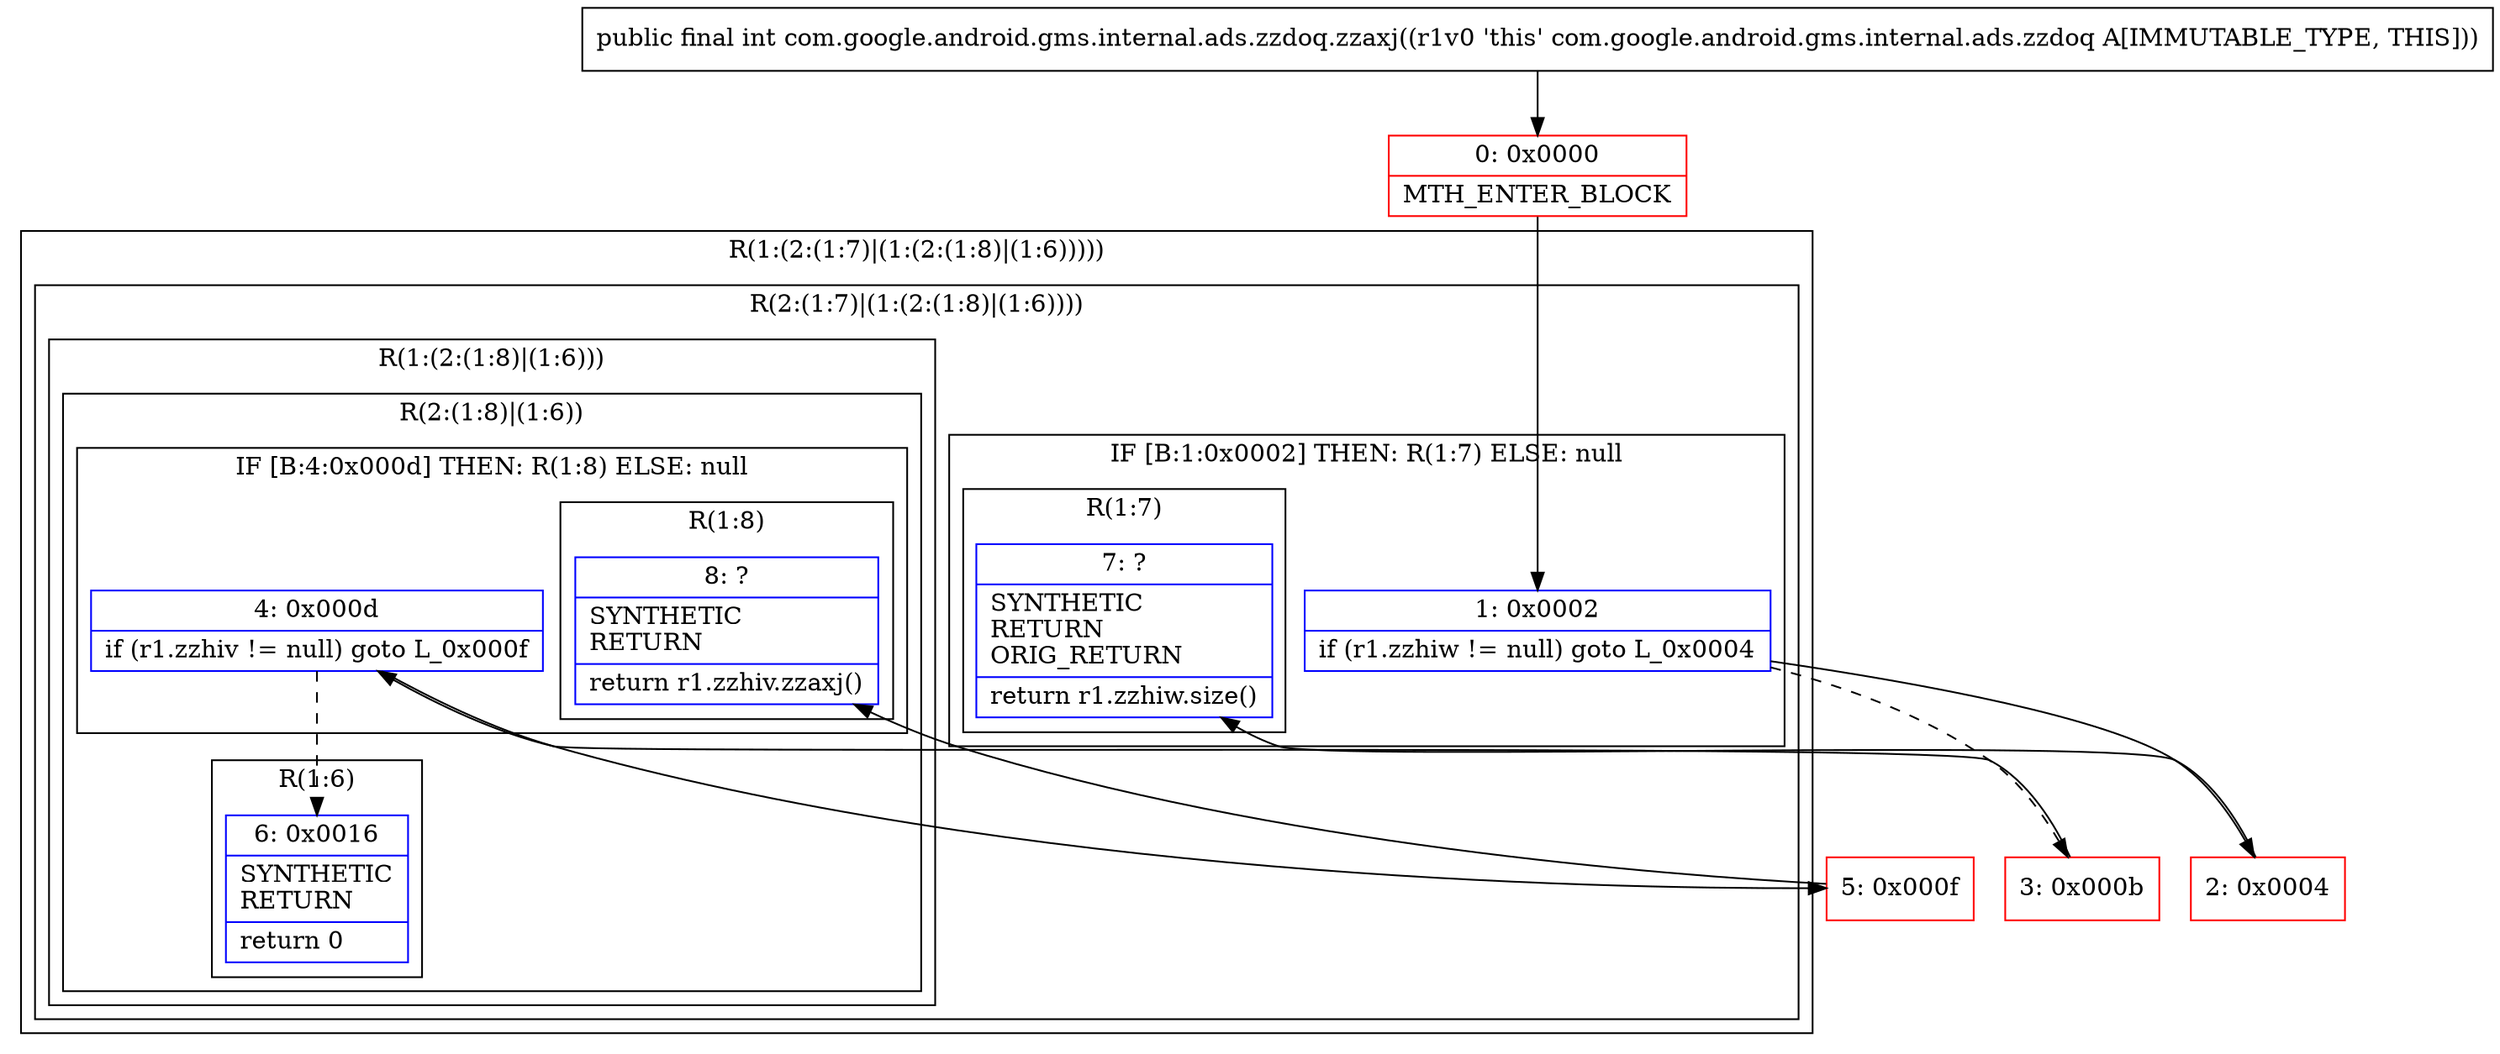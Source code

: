 digraph "CFG forcom.google.android.gms.internal.ads.zzdoq.zzaxj()I" {
subgraph cluster_Region_599590113 {
label = "R(1:(2:(1:7)|(1:(2:(1:8)|(1:6)))))";
node [shape=record,color=blue];
subgraph cluster_Region_1734852663 {
label = "R(2:(1:7)|(1:(2:(1:8)|(1:6))))";
node [shape=record,color=blue];
subgraph cluster_IfRegion_187980315 {
label = "IF [B:1:0x0002] THEN: R(1:7) ELSE: null";
node [shape=record,color=blue];
Node_1 [shape=record,label="{1\:\ 0x0002|if (r1.zzhiw != null) goto L_0x0004\l}"];
subgraph cluster_Region_139508196 {
label = "R(1:7)";
node [shape=record,color=blue];
Node_7 [shape=record,label="{7\:\ ?|SYNTHETIC\lRETURN\lORIG_RETURN\l|return r1.zzhiw.size()\l}"];
}
}
subgraph cluster_Region_1132539395 {
label = "R(1:(2:(1:8)|(1:6)))";
node [shape=record,color=blue];
subgraph cluster_Region_448673852 {
label = "R(2:(1:8)|(1:6))";
node [shape=record,color=blue];
subgraph cluster_IfRegion_871587314 {
label = "IF [B:4:0x000d] THEN: R(1:8) ELSE: null";
node [shape=record,color=blue];
Node_4 [shape=record,label="{4\:\ 0x000d|if (r1.zzhiv != null) goto L_0x000f\l}"];
subgraph cluster_Region_1054952945 {
label = "R(1:8)";
node [shape=record,color=blue];
Node_8 [shape=record,label="{8\:\ ?|SYNTHETIC\lRETURN\l|return r1.zzhiv.zzaxj()\l}"];
}
}
subgraph cluster_Region_1952091416 {
label = "R(1:6)";
node [shape=record,color=blue];
Node_6 [shape=record,label="{6\:\ 0x0016|SYNTHETIC\lRETURN\l|return 0\l}"];
}
}
}
}
}
Node_0 [shape=record,color=red,label="{0\:\ 0x0000|MTH_ENTER_BLOCK\l}"];
Node_2 [shape=record,color=red,label="{2\:\ 0x0004}"];
Node_3 [shape=record,color=red,label="{3\:\ 0x000b}"];
Node_5 [shape=record,color=red,label="{5\:\ 0x000f}"];
MethodNode[shape=record,label="{public final int com.google.android.gms.internal.ads.zzdoq.zzaxj((r1v0 'this' com.google.android.gms.internal.ads.zzdoq A[IMMUTABLE_TYPE, THIS])) }"];
MethodNode -> Node_0;
Node_1 -> Node_2;
Node_1 -> Node_3[style=dashed];
Node_4 -> Node_5;
Node_4 -> Node_6[style=dashed];
Node_0 -> Node_1;
Node_2 -> Node_7;
Node_3 -> Node_4;
Node_5 -> Node_8;
}

